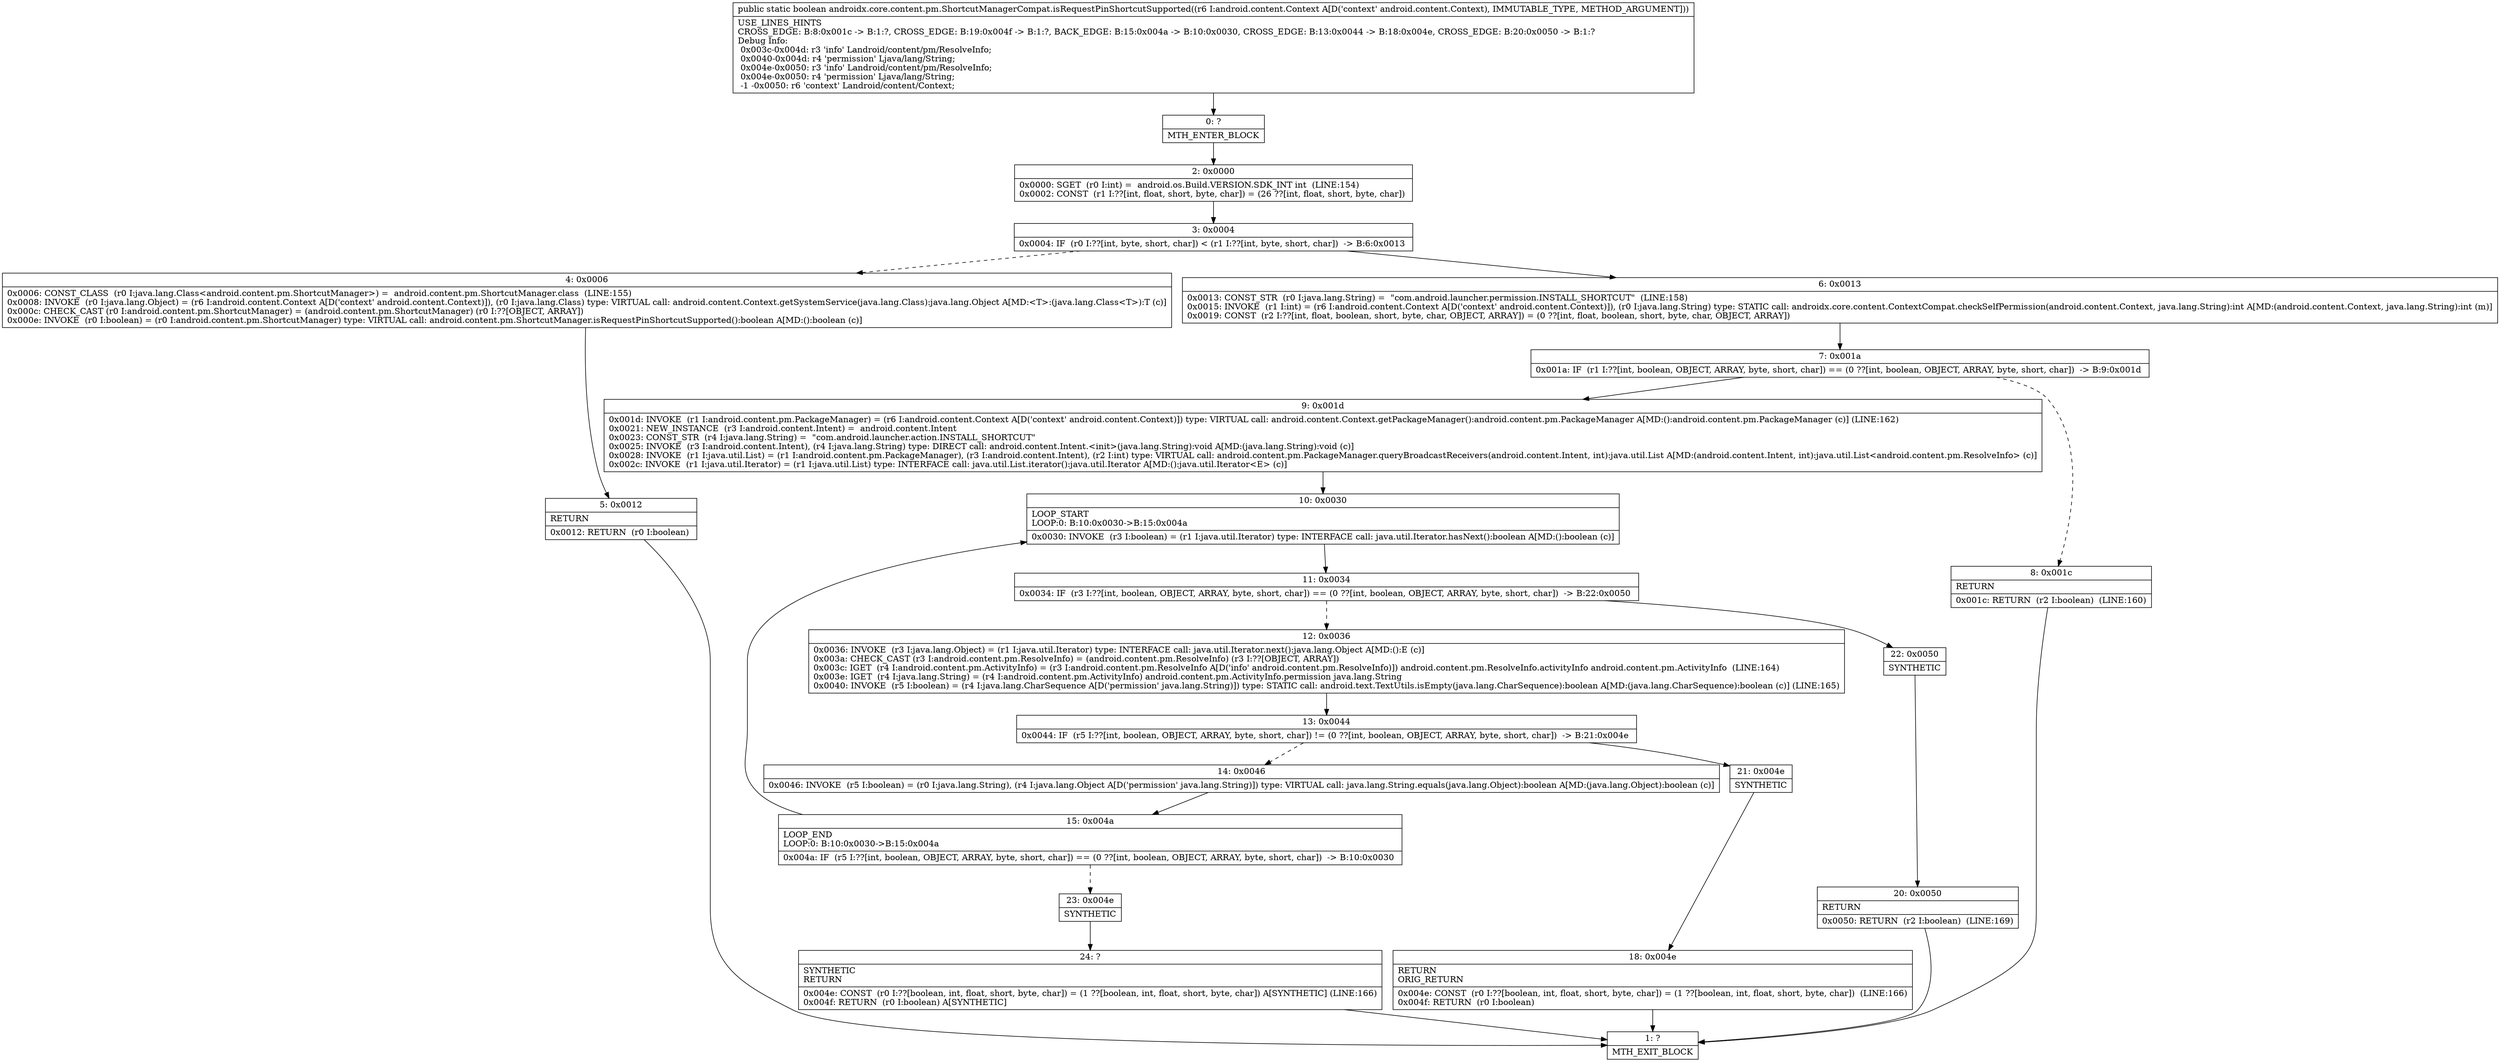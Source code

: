 digraph "CFG forandroidx.core.content.pm.ShortcutManagerCompat.isRequestPinShortcutSupported(Landroid\/content\/Context;)Z" {
Node_0 [shape=record,label="{0\:\ ?|MTH_ENTER_BLOCK\l}"];
Node_2 [shape=record,label="{2\:\ 0x0000|0x0000: SGET  (r0 I:int) =  android.os.Build.VERSION.SDK_INT int  (LINE:154)\l0x0002: CONST  (r1 I:??[int, float, short, byte, char]) = (26 ??[int, float, short, byte, char]) \l}"];
Node_3 [shape=record,label="{3\:\ 0x0004|0x0004: IF  (r0 I:??[int, byte, short, char]) \< (r1 I:??[int, byte, short, char])  \-\> B:6:0x0013 \l}"];
Node_4 [shape=record,label="{4\:\ 0x0006|0x0006: CONST_CLASS  (r0 I:java.lang.Class\<android.content.pm.ShortcutManager\>) =  android.content.pm.ShortcutManager.class  (LINE:155)\l0x0008: INVOKE  (r0 I:java.lang.Object) = (r6 I:android.content.Context A[D('context' android.content.Context)]), (r0 I:java.lang.Class) type: VIRTUAL call: android.content.Context.getSystemService(java.lang.Class):java.lang.Object A[MD:\<T\>:(java.lang.Class\<T\>):T (c)]\l0x000c: CHECK_CAST (r0 I:android.content.pm.ShortcutManager) = (android.content.pm.ShortcutManager) (r0 I:??[OBJECT, ARRAY]) \l0x000e: INVOKE  (r0 I:boolean) = (r0 I:android.content.pm.ShortcutManager) type: VIRTUAL call: android.content.pm.ShortcutManager.isRequestPinShortcutSupported():boolean A[MD:():boolean (c)]\l}"];
Node_5 [shape=record,label="{5\:\ 0x0012|RETURN\l|0x0012: RETURN  (r0 I:boolean) \l}"];
Node_1 [shape=record,label="{1\:\ ?|MTH_EXIT_BLOCK\l}"];
Node_6 [shape=record,label="{6\:\ 0x0013|0x0013: CONST_STR  (r0 I:java.lang.String) =  \"com.android.launcher.permission.INSTALL_SHORTCUT\"  (LINE:158)\l0x0015: INVOKE  (r1 I:int) = (r6 I:android.content.Context A[D('context' android.content.Context)]), (r0 I:java.lang.String) type: STATIC call: androidx.core.content.ContextCompat.checkSelfPermission(android.content.Context, java.lang.String):int A[MD:(android.content.Context, java.lang.String):int (m)]\l0x0019: CONST  (r2 I:??[int, float, boolean, short, byte, char, OBJECT, ARRAY]) = (0 ??[int, float, boolean, short, byte, char, OBJECT, ARRAY]) \l}"];
Node_7 [shape=record,label="{7\:\ 0x001a|0x001a: IF  (r1 I:??[int, boolean, OBJECT, ARRAY, byte, short, char]) == (0 ??[int, boolean, OBJECT, ARRAY, byte, short, char])  \-\> B:9:0x001d \l}"];
Node_8 [shape=record,label="{8\:\ 0x001c|RETURN\l|0x001c: RETURN  (r2 I:boolean)  (LINE:160)\l}"];
Node_9 [shape=record,label="{9\:\ 0x001d|0x001d: INVOKE  (r1 I:android.content.pm.PackageManager) = (r6 I:android.content.Context A[D('context' android.content.Context)]) type: VIRTUAL call: android.content.Context.getPackageManager():android.content.pm.PackageManager A[MD:():android.content.pm.PackageManager (c)] (LINE:162)\l0x0021: NEW_INSTANCE  (r3 I:android.content.Intent) =  android.content.Intent \l0x0023: CONST_STR  (r4 I:java.lang.String) =  \"com.android.launcher.action.INSTALL_SHORTCUT\" \l0x0025: INVOKE  (r3 I:android.content.Intent), (r4 I:java.lang.String) type: DIRECT call: android.content.Intent.\<init\>(java.lang.String):void A[MD:(java.lang.String):void (c)]\l0x0028: INVOKE  (r1 I:java.util.List) = (r1 I:android.content.pm.PackageManager), (r3 I:android.content.Intent), (r2 I:int) type: VIRTUAL call: android.content.pm.PackageManager.queryBroadcastReceivers(android.content.Intent, int):java.util.List A[MD:(android.content.Intent, int):java.util.List\<android.content.pm.ResolveInfo\> (c)]\l0x002c: INVOKE  (r1 I:java.util.Iterator) = (r1 I:java.util.List) type: INTERFACE call: java.util.List.iterator():java.util.Iterator A[MD:():java.util.Iterator\<E\> (c)]\l}"];
Node_10 [shape=record,label="{10\:\ 0x0030|LOOP_START\lLOOP:0: B:10:0x0030\-\>B:15:0x004a\l|0x0030: INVOKE  (r3 I:boolean) = (r1 I:java.util.Iterator) type: INTERFACE call: java.util.Iterator.hasNext():boolean A[MD:():boolean (c)]\l}"];
Node_11 [shape=record,label="{11\:\ 0x0034|0x0034: IF  (r3 I:??[int, boolean, OBJECT, ARRAY, byte, short, char]) == (0 ??[int, boolean, OBJECT, ARRAY, byte, short, char])  \-\> B:22:0x0050 \l}"];
Node_12 [shape=record,label="{12\:\ 0x0036|0x0036: INVOKE  (r3 I:java.lang.Object) = (r1 I:java.util.Iterator) type: INTERFACE call: java.util.Iterator.next():java.lang.Object A[MD:():E (c)]\l0x003a: CHECK_CAST (r3 I:android.content.pm.ResolveInfo) = (android.content.pm.ResolveInfo) (r3 I:??[OBJECT, ARRAY]) \l0x003c: IGET  (r4 I:android.content.pm.ActivityInfo) = (r3 I:android.content.pm.ResolveInfo A[D('info' android.content.pm.ResolveInfo)]) android.content.pm.ResolveInfo.activityInfo android.content.pm.ActivityInfo  (LINE:164)\l0x003e: IGET  (r4 I:java.lang.String) = (r4 I:android.content.pm.ActivityInfo) android.content.pm.ActivityInfo.permission java.lang.String \l0x0040: INVOKE  (r5 I:boolean) = (r4 I:java.lang.CharSequence A[D('permission' java.lang.String)]) type: STATIC call: android.text.TextUtils.isEmpty(java.lang.CharSequence):boolean A[MD:(java.lang.CharSequence):boolean (c)] (LINE:165)\l}"];
Node_13 [shape=record,label="{13\:\ 0x0044|0x0044: IF  (r5 I:??[int, boolean, OBJECT, ARRAY, byte, short, char]) != (0 ??[int, boolean, OBJECT, ARRAY, byte, short, char])  \-\> B:21:0x004e \l}"];
Node_14 [shape=record,label="{14\:\ 0x0046|0x0046: INVOKE  (r5 I:boolean) = (r0 I:java.lang.String), (r4 I:java.lang.Object A[D('permission' java.lang.String)]) type: VIRTUAL call: java.lang.String.equals(java.lang.Object):boolean A[MD:(java.lang.Object):boolean (c)]\l}"];
Node_15 [shape=record,label="{15\:\ 0x004a|LOOP_END\lLOOP:0: B:10:0x0030\-\>B:15:0x004a\l|0x004a: IF  (r5 I:??[int, boolean, OBJECT, ARRAY, byte, short, char]) == (0 ??[int, boolean, OBJECT, ARRAY, byte, short, char])  \-\> B:10:0x0030 \l}"];
Node_23 [shape=record,label="{23\:\ 0x004e|SYNTHETIC\l}"];
Node_24 [shape=record,label="{24\:\ ?|SYNTHETIC\lRETURN\l|0x004e: CONST  (r0 I:??[boolean, int, float, short, byte, char]) = (1 ??[boolean, int, float, short, byte, char]) A[SYNTHETIC] (LINE:166)\l0x004f: RETURN  (r0 I:boolean) A[SYNTHETIC]\l}"];
Node_21 [shape=record,label="{21\:\ 0x004e|SYNTHETIC\l}"];
Node_18 [shape=record,label="{18\:\ 0x004e|RETURN\lORIG_RETURN\l|0x004e: CONST  (r0 I:??[boolean, int, float, short, byte, char]) = (1 ??[boolean, int, float, short, byte, char])  (LINE:166)\l0x004f: RETURN  (r0 I:boolean) \l}"];
Node_22 [shape=record,label="{22\:\ 0x0050|SYNTHETIC\l}"];
Node_20 [shape=record,label="{20\:\ 0x0050|RETURN\l|0x0050: RETURN  (r2 I:boolean)  (LINE:169)\l}"];
MethodNode[shape=record,label="{public static boolean androidx.core.content.pm.ShortcutManagerCompat.isRequestPinShortcutSupported((r6 I:android.content.Context A[D('context' android.content.Context), IMMUTABLE_TYPE, METHOD_ARGUMENT]))  | USE_LINES_HINTS\lCROSS_EDGE: B:8:0x001c \-\> B:1:?, CROSS_EDGE: B:19:0x004f \-\> B:1:?, BACK_EDGE: B:15:0x004a \-\> B:10:0x0030, CROSS_EDGE: B:13:0x0044 \-\> B:18:0x004e, CROSS_EDGE: B:20:0x0050 \-\> B:1:?\lDebug Info:\l  0x003c\-0x004d: r3 'info' Landroid\/content\/pm\/ResolveInfo;\l  0x0040\-0x004d: r4 'permission' Ljava\/lang\/String;\l  0x004e\-0x0050: r3 'info' Landroid\/content\/pm\/ResolveInfo;\l  0x004e\-0x0050: r4 'permission' Ljava\/lang\/String;\l  \-1 \-0x0050: r6 'context' Landroid\/content\/Context;\l}"];
MethodNode -> Node_0;Node_0 -> Node_2;
Node_2 -> Node_3;
Node_3 -> Node_4[style=dashed];
Node_3 -> Node_6;
Node_4 -> Node_5;
Node_5 -> Node_1;
Node_6 -> Node_7;
Node_7 -> Node_8[style=dashed];
Node_7 -> Node_9;
Node_8 -> Node_1;
Node_9 -> Node_10;
Node_10 -> Node_11;
Node_11 -> Node_12[style=dashed];
Node_11 -> Node_22;
Node_12 -> Node_13;
Node_13 -> Node_14[style=dashed];
Node_13 -> Node_21;
Node_14 -> Node_15;
Node_15 -> Node_10;
Node_15 -> Node_23[style=dashed];
Node_23 -> Node_24;
Node_24 -> Node_1;
Node_21 -> Node_18;
Node_18 -> Node_1;
Node_22 -> Node_20;
Node_20 -> Node_1;
}

